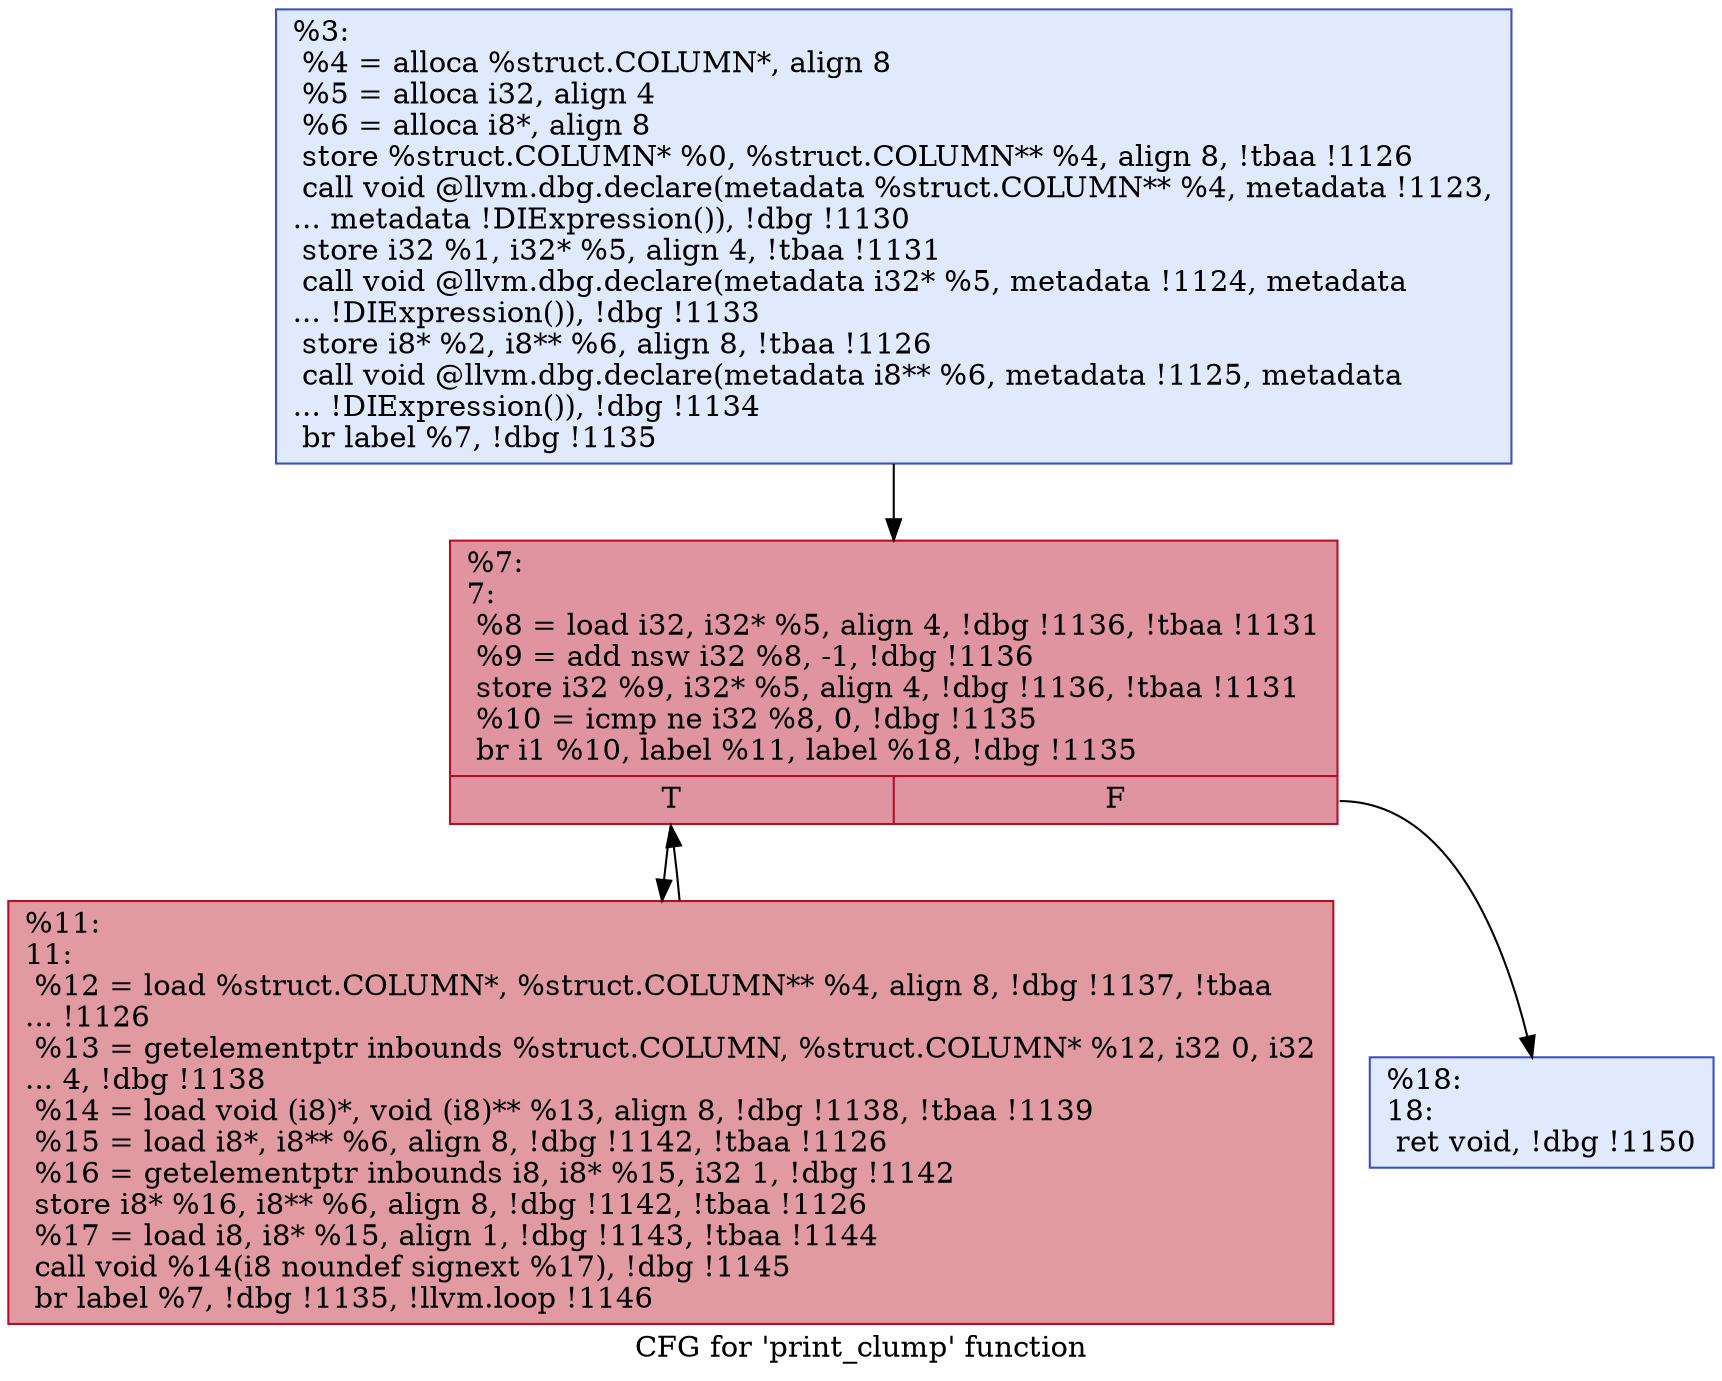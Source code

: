 digraph "CFG for 'print_clump' function" {
	label="CFG for 'print_clump' function";

	Node0x16a0a30 [shape=record,color="#3d50c3ff", style=filled, fillcolor="#b9d0f970",label="{%3:\l  %4 = alloca %struct.COLUMN*, align 8\l  %5 = alloca i32, align 4\l  %6 = alloca i8*, align 8\l  store %struct.COLUMN* %0, %struct.COLUMN** %4, align 8, !tbaa !1126\l  call void @llvm.dbg.declare(metadata %struct.COLUMN** %4, metadata !1123,\l... metadata !DIExpression()), !dbg !1130\l  store i32 %1, i32* %5, align 4, !tbaa !1131\l  call void @llvm.dbg.declare(metadata i32* %5, metadata !1124, metadata\l... !DIExpression()), !dbg !1133\l  store i8* %2, i8** %6, align 8, !tbaa !1126\l  call void @llvm.dbg.declare(metadata i8** %6, metadata !1125, metadata\l... !DIExpression()), !dbg !1134\l  br label %7, !dbg !1135\l}"];
	Node0x16a0a30 -> Node0x16a0ab0;
	Node0x16a0ab0 [shape=record,color="#b70d28ff", style=filled, fillcolor="#b70d2870",label="{%7:\l7:                                                \l  %8 = load i32, i32* %5, align 4, !dbg !1136, !tbaa !1131\l  %9 = add nsw i32 %8, -1, !dbg !1136\l  store i32 %9, i32* %5, align 4, !dbg !1136, !tbaa !1131\l  %10 = icmp ne i32 %8, 0, !dbg !1135\l  br i1 %10, label %11, label %18, !dbg !1135\l|{<s0>T|<s1>F}}"];
	Node0x16a0ab0:s0 -> Node0x16a0b00;
	Node0x16a0ab0:s1 -> Node0x16a0b50;
	Node0x16a0b00 [shape=record,color="#b70d28ff", style=filled, fillcolor="#bb1b2c70",label="{%11:\l11:                                               \l  %12 = load %struct.COLUMN*, %struct.COLUMN** %4, align 8, !dbg !1137, !tbaa\l... !1126\l  %13 = getelementptr inbounds %struct.COLUMN, %struct.COLUMN* %12, i32 0, i32\l... 4, !dbg !1138\l  %14 = load void (i8)*, void (i8)** %13, align 8, !dbg !1138, !tbaa !1139\l  %15 = load i8*, i8** %6, align 8, !dbg !1142, !tbaa !1126\l  %16 = getelementptr inbounds i8, i8* %15, i32 1, !dbg !1142\l  store i8* %16, i8** %6, align 8, !dbg !1142, !tbaa !1126\l  %17 = load i8, i8* %15, align 1, !dbg !1143, !tbaa !1144\l  call void %14(i8 noundef signext %17), !dbg !1145\l  br label %7, !dbg !1135, !llvm.loop !1146\l}"];
	Node0x16a0b00 -> Node0x16a0ab0;
	Node0x16a0b50 [shape=record,color="#3d50c3ff", style=filled, fillcolor="#b9d0f970",label="{%18:\l18:                                               \l  ret void, !dbg !1150\l}"];
}
